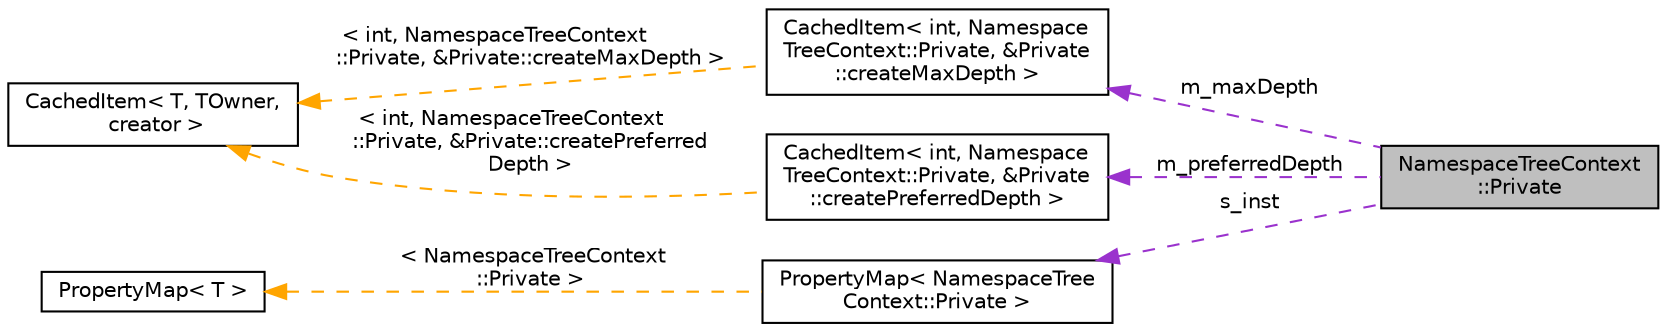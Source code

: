 digraph "NamespaceTreeContext::Private"
{
 // INTERACTIVE_SVG=YES
 // LATEX_PDF_SIZE
  edge [fontname="Helvetica",fontsize="10",labelfontname="Helvetica",labelfontsize="10"];
  node [fontname="Helvetica",fontsize="10",shape=record];
  rankdir="LR";
  Node1 [label="NamespaceTreeContext\l::Private",height=0.2,width=0.4,color="black", fillcolor="grey75", style="filled", fontcolor="black",tooltip=" "];
  Node2 -> Node1 [dir="back",color="darkorchid3",fontsize="10",style="dashed",label=" m_maxDepth" ,fontname="Helvetica"];
  Node2 [label="CachedItem\< int, Namespace\lTreeContext::Private, &Private\l::createMaxDepth \>",height=0.2,width=0.4,color="black", fillcolor="white", style="filled",URL="$d7/dc1/class_cached_item.html",tooltip=" "];
  Node3 -> Node2 [dir="back",color="orange",fontsize="10",style="dashed",label=" \< int, NamespaceTreeContext\l::Private, &Private::createMaxDepth \>" ,fontname="Helvetica"];
  Node3 [label="CachedItem\< T, TOwner,\l creator \>",height=0.2,width=0.4,color="black", fillcolor="white", style="filled",URL="$d7/dc1/class_cached_item.html",tooltip="Wrapper for data that needs to be cached."];
  Node4 -> Node1 [dir="back",color="darkorchid3",fontsize="10",style="dashed",label=" s_inst" ,fontname="Helvetica"];
  Node4 [label="PropertyMap\< NamespaceTree\lContext::Private \>",height=0.2,width=0.4,color="black", fillcolor="white", style="filled",URL="$d5/dbf/class_property_map.html",tooltip=" "];
  Node5 -> Node4 [dir="back",color="orange",fontsize="10",style="dashed",label=" \< NamespaceTreeContext\l::Private \>" ,fontname="Helvetica"];
  Node5 [label="PropertyMap\< T \>",height=0.2,width=0.4,color="black", fillcolor="white", style="filled",URL="$d5/dbf/class_property_map.html",tooltip="Class representing a mapping of properties and the corresponding getter function."];
  Node6 -> Node1 [dir="back",color="darkorchid3",fontsize="10",style="dashed",label=" m_preferredDepth" ,fontname="Helvetica"];
  Node6 [label="CachedItem\< int, Namespace\lTreeContext::Private, &Private\l::createPreferredDepth \>",height=0.2,width=0.4,color="black", fillcolor="white", style="filled",URL="$d7/dc1/class_cached_item.html",tooltip=" "];
  Node3 -> Node6 [dir="back",color="orange",fontsize="10",style="dashed",label=" \< int, NamespaceTreeContext\l::Private, &Private::createPreferred\lDepth \>" ,fontname="Helvetica"];
}
